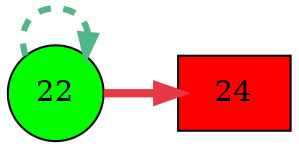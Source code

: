 digraph G{
rankdir=LR;
24 [style=filled, shape=box, fillcolor="#fe0000", label="24"];
22 [style=filled, shape=circle, fillcolor="#00fe00", label="22"];
22 -> 24 [color="#e63946",penwidth=4.00];
22 -> 22 [color="#52b788",style=dashed,penwidth=3.00];
}